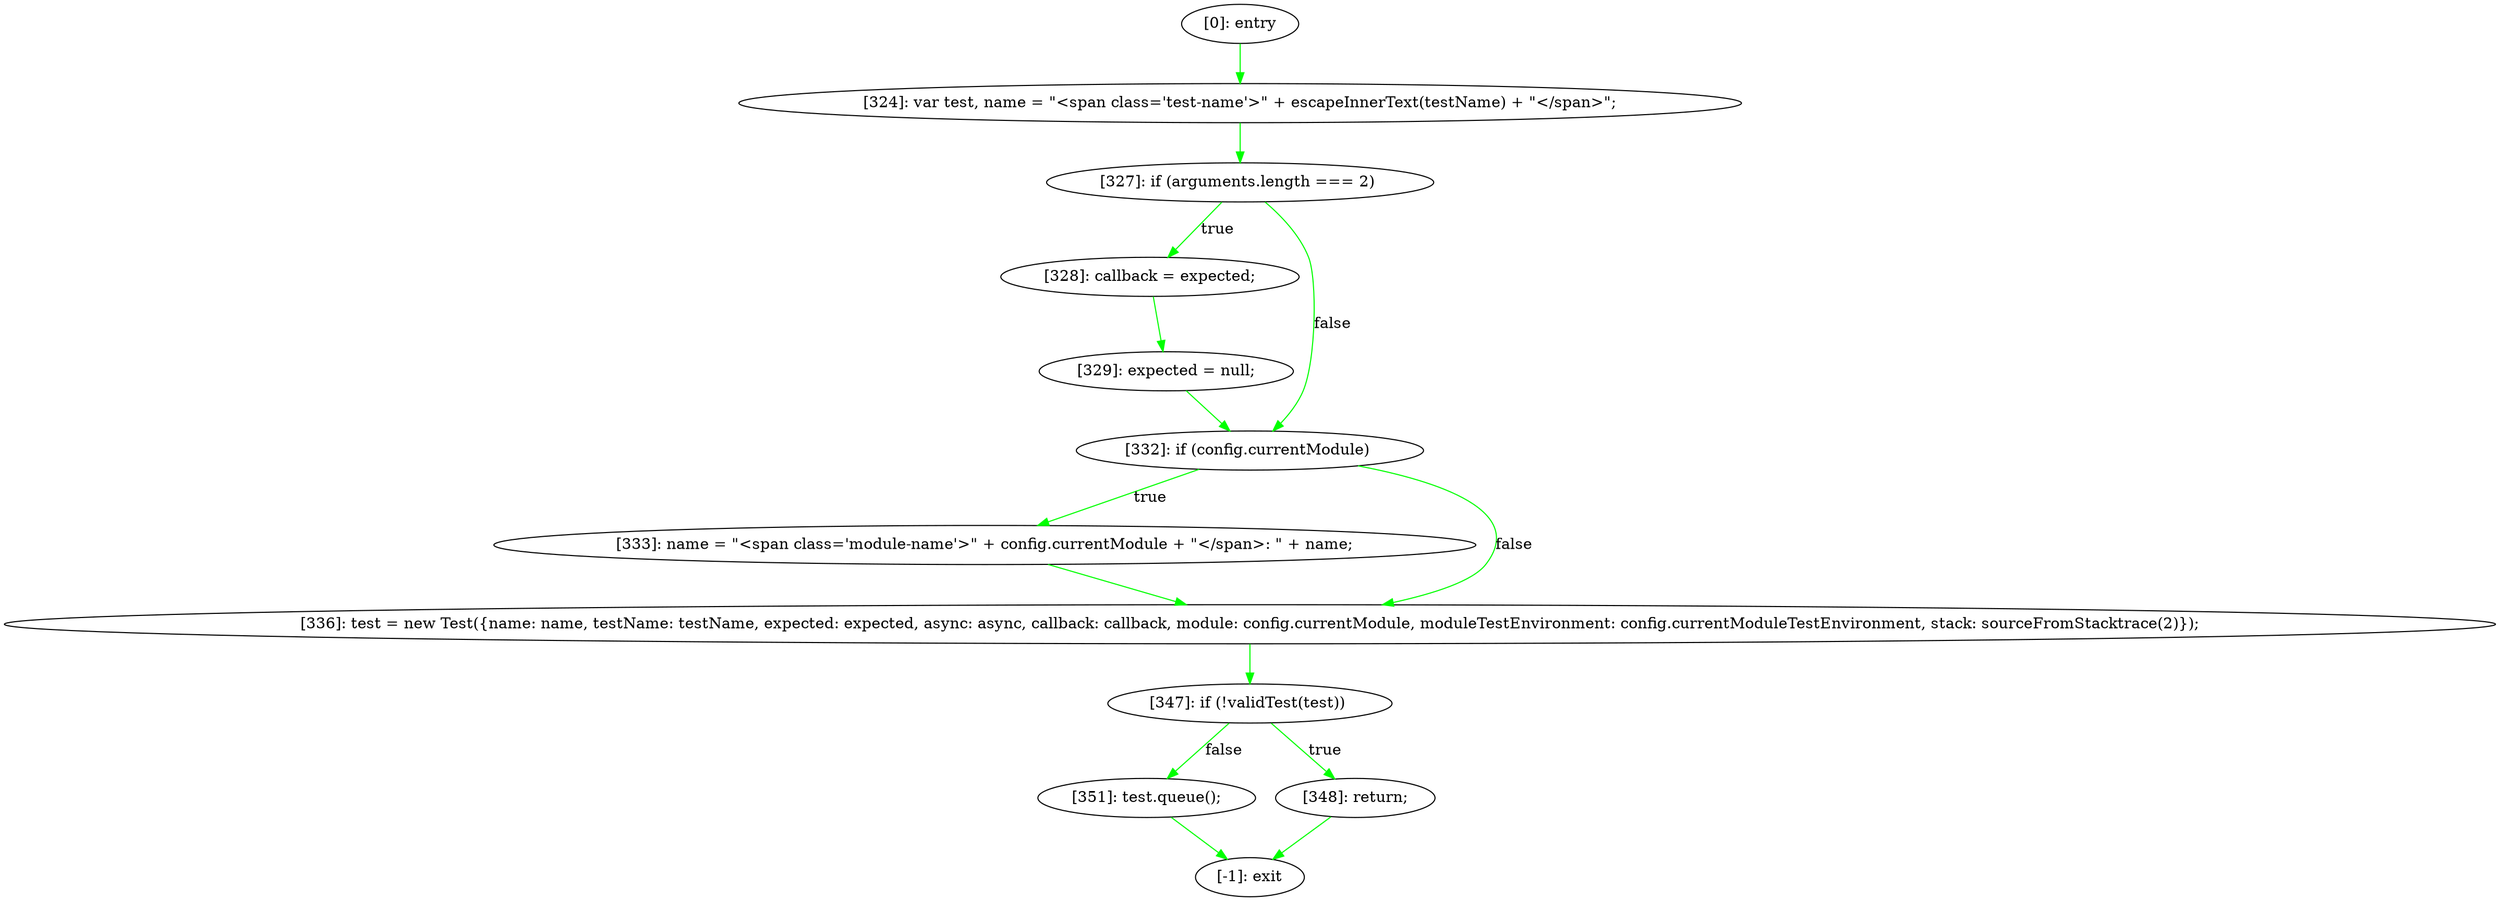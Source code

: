 digraph {
"0" [label="[351]: test.queue();\n"] 
"1" [label="[324]: var test, name = \"<span class='test-name'>\" + escapeInnerText(testName) + \"</span>\";\n"] 
"2" [label="[-1]: exit"] 
"3" [label="[0]: entry"] 
"4" [label="[333]: name = \"<span class='module-name'>\" + config.currentModule + \"</span>: \" + name;\n"] 
"5" [label="[348]: return;\n"] 
"6" [label="[328]: callback = expected;\n"] 
"7" [label="[329]: expected = null;\n"] 
"8" [label="[332]: if (config.currentModule) "] 
"9" [label="[347]: if (!validTest(test)) "] 
"10" [label="[336]: test = new Test({name: name, testName: testName, expected: expected, async: async, callback: callback, module: config.currentModule, moduleTestEnvironment: config.currentModuleTestEnvironment, stack: sourceFromStacktrace(2)});\n"] 
"11" [label="[327]: if (arguments.length === 2) "] 
"0" -> "2" [label="" color="green"] 
"1" -> "11" [label="" color="green"] 
"3" -> "1" [label="" color="green"] 
"4" -> "10" [label="" color="green"] 
"5" -> "2" [label="" color="green"] 
"6" -> "7" [label="" color="green"] 
"7" -> "8" [label="" color="green"] 
"8" -> "4" [label="true" color="green"] 
"8" -> "10" [label="false" color="green"] 
"9" -> "5" [label="true" color="green"] 
"9" -> "0" [label="false" color="green"] 
"10" -> "9" [label="" color="green"] 
"11" -> "6" [label="true" color="green"] 
"11" -> "8" [label="false" color="green"] 
}
